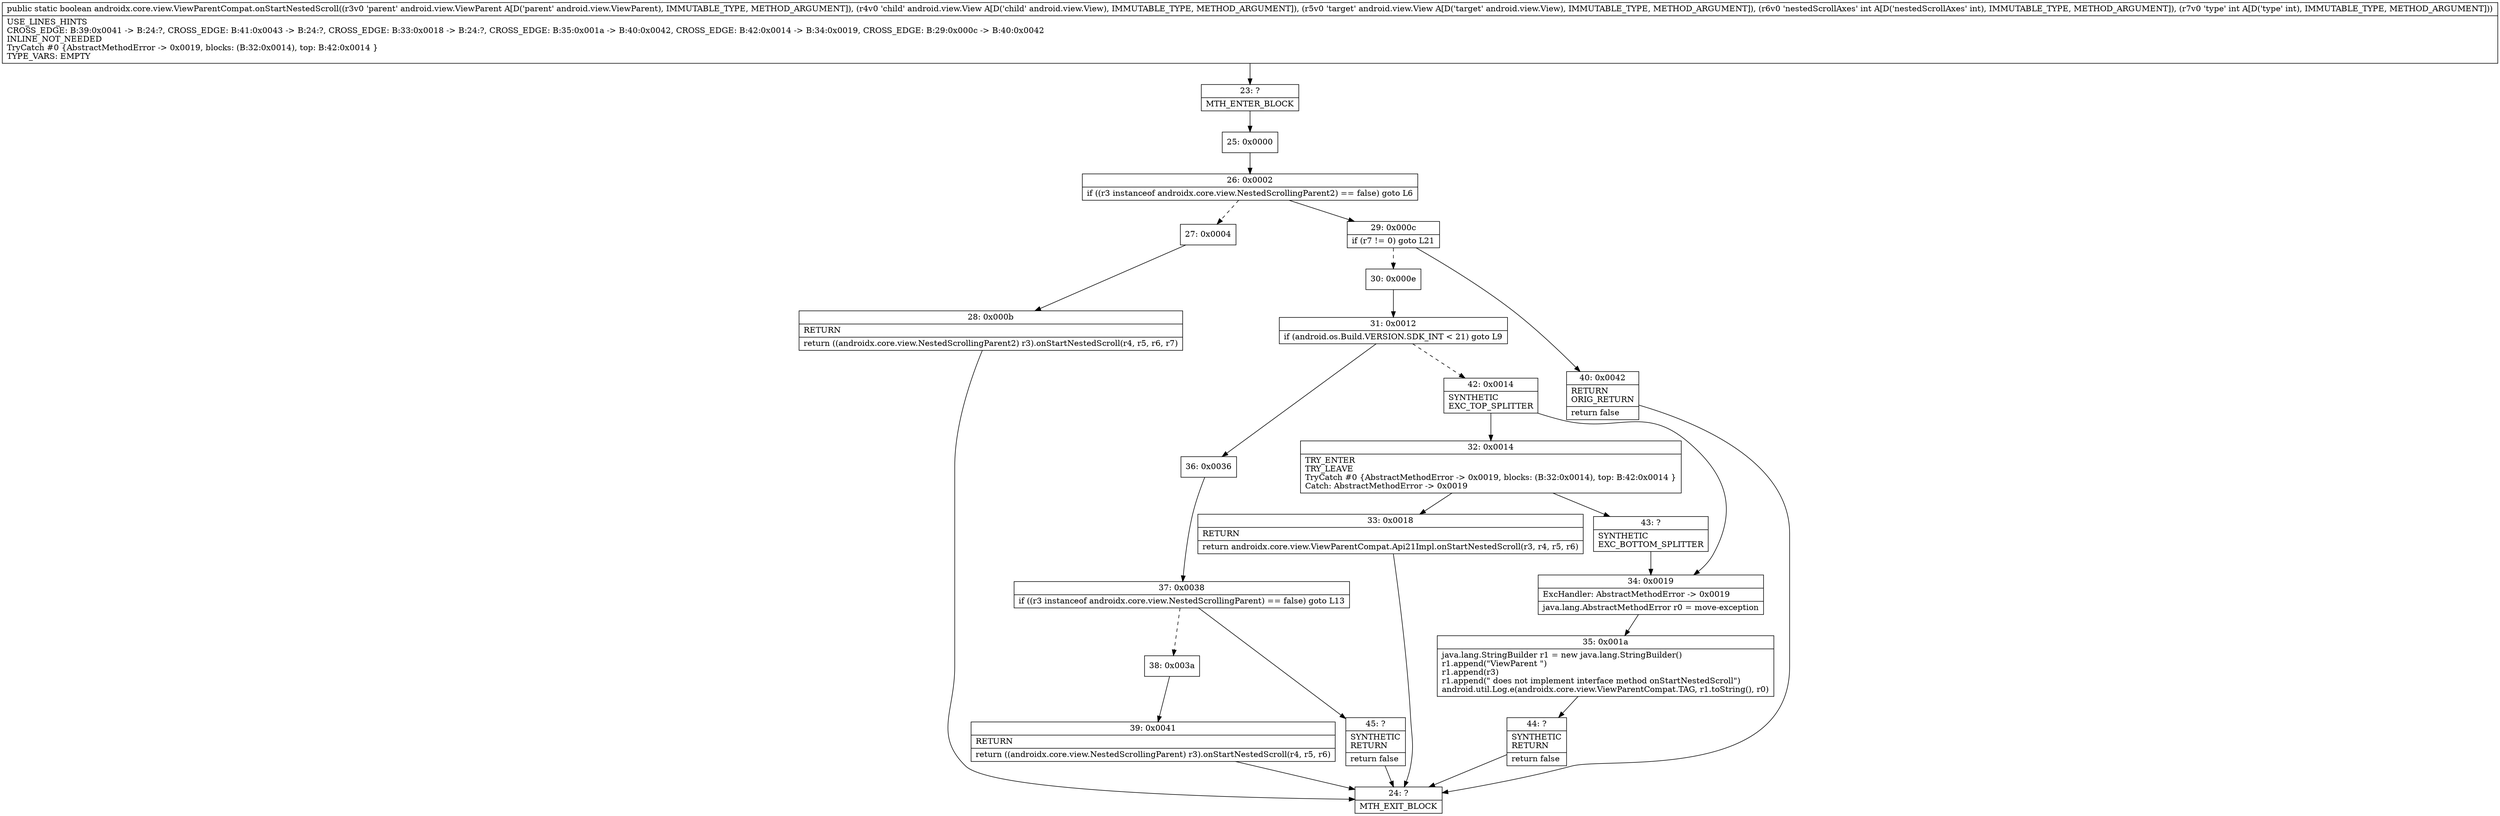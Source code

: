 digraph "CFG forandroidx.core.view.ViewParentCompat.onStartNestedScroll(Landroid\/view\/ViewParent;Landroid\/view\/View;Landroid\/view\/View;II)Z" {
Node_23 [shape=record,label="{23\:\ ?|MTH_ENTER_BLOCK\l}"];
Node_25 [shape=record,label="{25\:\ 0x0000}"];
Node_26 [shape=record,label="{26\:\ 0x0002|if ((r3 instanceof androidx.core.view.NestedScrollingParent2) == false) goto L6\l}"];
Node_27 [shape=record,label="{27\:\ 0x0004}"];
Node_28 [shape=record,label="{28\:\ 0x000b|RETURN\l|return ((androidx.core.view.NestedScrollingParent2) r3).onStartNestedScroll(r4, r5, r6, r7)\l}"];
Node_24 [shape=record,label="{24\:\ ?|MTH_EXIT_BLOCK\l}"];
Node_29 [shape=record,label="{29\:\ 0x000c|if (r7 != 0) goto L21\l}"];
Node_30 [shape=record,label="{30\:\ 0x000e}"];
Node_31 [shape=record,label="{31\:\ 0x0012|if (android.os.Build.VERSION.SDK_INT \< 21) goto L9\l}"];
Node_36 [shape=record,label="{36\:\ 0x0036}"];
Node_37 [shape=record,label="{37\:\ 0x0038|if ((r3 instanceof androidx.core.view.NestedScrollingParent) == false) goto L13\l}"];
Node_38 [shape=record,label="{38\:\ 0x003a}"];
Node_39 [shape=record,label="{39\:\ 0x0041|RETURN\l|return ((androidx.core.view.NestedScrollingParent) r3).onStartNestedScroll(r4, r5, r6)\l}"];
Node_45 [shape=record,label="{45\:\ ?|SYNTHETIC\lRETURN\l|return false\l}"];
Node_42 [shape=record,label="{42\:\ 0x0014|SYNTHETIC\lEXC_TOP_SPLITTER\l}"];
Node_32 [shape=record,label="{32\:\ 0x0014|TRY_ENTER\lTRY_LEAVE\lTryCatch #0 \{AbstractMethodError \-\> 0x0019, blocks: (B:32:0x0014), top: B:42:0x0014 \}\lCatch: AbstractMethodError \-\> 0x0019\l}"];
Node_33 [shape=record,label="{33\:\ 0x0018|RETURN\l|return androidx.core.view.ViewParentCompat.Api21Impl.onStartNestedScroll(r3, r4, r5, r6)\l}"];
Node_43 [shape=record,label="{43\:\ ?|SYNTHETIC\lEXC_BOTTOM_SPLITTER\l}"];
Node_34 [shape=record,label="{34\:\ 0x0019|ExcHandler: AbstractMethodError \-\> 0x0019\l|java.lang.AbstractMethodError r0 = move\-exception\l}"];
Node_35 [shape=record,label="{35\:\ 0x001a|java.lang.StringBuilder r1 = new java.lang.StringBuilder()\lr1.append(\"ViewParent \")\lr1.append(r3)\lr1.append(\" does not implement interface method onStartNestedScroll\")\landroid.util.Log.e(androidx.core.view.ViewParentCompat.TAG, r1.toString(), r0)\l}"];
Node_44 [shape=record,label="{44\:\ ?|SYNTHETIC\lRETURN\l|return false\l}"];
Node_40 [shape=record,label="{40\:\ 0x0042|RETURN\lORIG_RETURN\l|return false\l}"];
MethodNode[shape=record,label="{public static boolean androidx.core.view.ViewParentCompat.onStartNestedScroll((r3v0 'parent' android.view.ViewParent A[D('parent' android.view.ViewParent), IMMUTABLE_TYPE, METHOD_ARGUMENT]), (r4v0 'child' android.view.View A[D('child' android.view.View), IMMUTABLE_TYPE, METHOD_ARGUMENT]), (r5v0 'target' android.view.View A[D('target' android.view.View), IMMUTABLE_TYPE, METHOD_ARGUMENT]), (r6v0 'nestedScrollAxes' int A[D('nestedScrollAxes' int), IMMUTABLE_TYPE, METHOD_ARGUMENT]), (r7v0 'type' int A[D('type' int), IMMUTABLE_TYPE, METHOD_ARGUMENT]))  | USE_LINES_HINTS\lCROSS_EDGE: B:39:0x0041 \-\> B:24:?, CROSS_EDGE: B:41:0x0043 \-\> B:24:?, CROSS_EDGE: B:33:0x0018 \-\> B:24:?, CROSS_EDGE: B:35:0x001a \-\> B:40:0x0042, CROSS_EDGE: B:42:0x0014 \-\> B:34:0x0019, CROSS_EDGE: B:29:0x000c \-\> B:40:0x0042\lINLINE_NOT_NEEDED\lTryCatch #0 \{AbstractMethodError \-\> 0x0019, blocks: (B:32:0x0014), top: B:42:0x0014 \}\lTYPE_VARS: EMPTY\l}"];
MethodNode -> Node_23;Node_23 -> Node_25;
Node_25 -> Node_26;
Node_26 -> Node_27[style=dashed];
Node_26 -> Node_29;
Node_27 -> Node_28;
Node_28 -> Node_24;
Node_29 -> Node_30[style=dashed];
Node_29 -> Node_40;
Node_30 -> Node_31;
Node_31 -> Node_36;
Node_31 -> Node_42[style=dashed];
Node_36 -> Node_37;
Node_37 -> Node_38[style=dashed];
Node_37 -> Node_45;
Node_38 -> Node_39;
Node_39 -> Node_24;
Node_45 -> Node_24;
Node_42 -> Node_32;
Node_42 -> Node_34;
Node_32 -> Node_33;
Node_32 -> Node_43;
Node_33 -> Node_24;
Node_43 -> Node_34;
Node_34 -> Node_35;
Node_35 -> Node_44;
Node_44 -> Node_24;
Node_40 -> Node_24;
}


